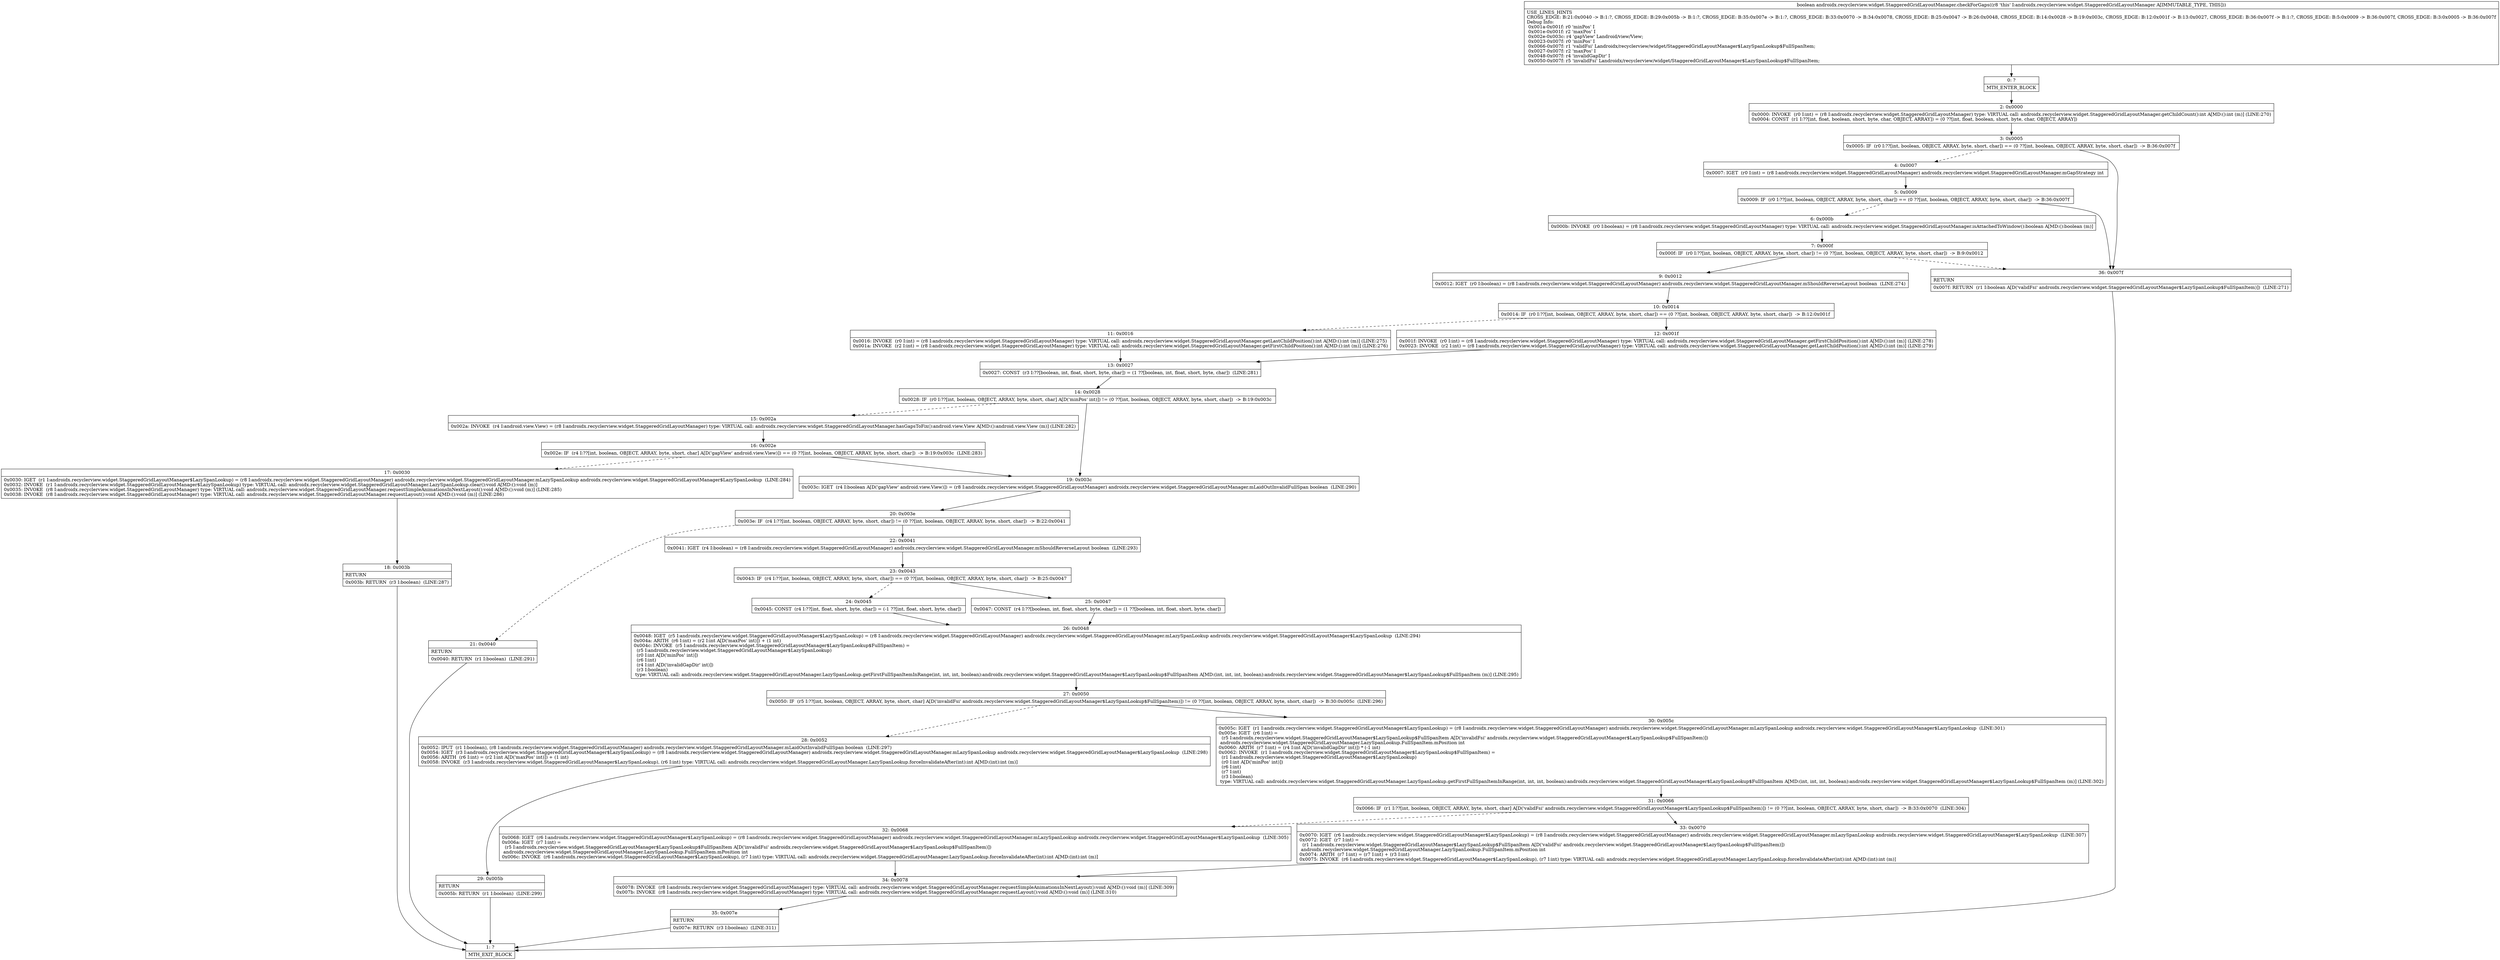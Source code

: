 digraph "CFG forandroidx.recyclerview.widget.StaggeredGridLayoutManager.checkForGaps()Z" {
Node_0 [shape=record,label="{0\:\ ?|MTH_ENTER_BLOCK\l}"];
Node_2 [shape=record,label="{2\:\ 0x0000|0x0000: INVOKE  (r0 I:int) = (r8 I:androidx.recyclerview.widget.StaggeredGridLayoutManager) type: VIRTUAL call: androidx.recyclerview.widget.StaggeredGridLayoutManager.getChildCount():int A[MD:():int (m)] (LINE:270)\l0x0004: CONST  (r1 I:??[int, float, boolean, short, byte, char, OBJECT, ARRAY]) = (0 ??[int, float, boolean, short, byte, char, OBJECT, ARRAY]) \l}"];
Node_3 [shape=record,label="{3\:\ 0x0005|0x0005: IF  (r0 I:??[int, boolean, OBJECT, ARRAY, byte, short, char]) == (0 ??[int, boolean, OBJECT, ARRAY, byte, short, char])  \-\> B:36:0x007f \l}"];
Node_4 [shape=record,label="{4\:\ 0x0007|0x0007: IGET  (r0 I:int) = (r8 I:androidx.recyclerview.widget.StaggeredGridLayoutManager) androidx.recyclerview.widget.StaggeredGridLayoutManager.mGapStrategy int \l}"];
Node_5 [shape=record,label="{5\:\ 0x0009|0x0009: IF  (r0 I:??[int, boolean, OBJECT, ARRAY, byte, short, char]) == (0 ??[int, boolean, OBJECT, ARRAY, byte, short, char])  \-\> B:36:0x007f \l}"];
Node_6 [shape=record,label="{6\:\ 0x000b|0x000b: INVOKE  (r0 I:boolean) = (r8 I:androidx.recyclerview.widget.StaggeredGridLayoutManager) type: VIRTUAL call: androidx.recyclerview.widget.StaggeredGridLayoutManager.isAttachedToWindow():boolean A[MD:():boolean (m)]\l}"];
Node_7 [shape=record,label="{7\:\ 0x000f|0x000f: IF  (r0 I:??[int, boolean, OBJECT, ARRAY, byte, short, char]) != (0 ??[int, boolean, OBJECT, ARRAY, byte, short, char])  \-\> B:9:0x0012 \l}"];
Node_9 [shape=record,label="{9\:\ 0x0012|0x0012: IGET  (r0 I:boolean) = (r8 I:androidx.recyclerview.widget.StaggeredGridLayoutManager) androidx.recyclerview.widget.StaggeredGridLayoutManager.mShouldReverseLayout boolean  (LINE:274)\l}"];
Node_10 [shape=record,label="{10\:\ 0x0014|0x0014: IF  (r0 I:??[int, boolean, OBJECT, ARRAY, byte, short, char]) == (0 ??[int, boolean, OBJECT, ARRAY, byte, short, char])  \-\> B:12:0x001f \l}"];
Node_11 [shape=record,label="{11\:\ 0x0016|0x0016: INVOKE  (r0 I:int) = (r8 I:androidx.recyclerview.widget.StaggeredGridLayoutManager) type: VIRTUAL call: androidx.recyclerview.widget.StaggeredGridLayoutManager.getLastChildPosition():int A[MD:():int (m)] (LINE:275)\l0x001a: INVOKE  (r2 I:int) = (r8 I:androidx.recyclerview.widget.StaggeredGridLayoutManager) type: VIRTUAL call: androidx.recyclerview.widget.StaggeredGridLayoutManager.getFirstChildPosition():int A[MD:():int (m)] (LINE:276)\l}"];
Node_13 [shape=record,label="{13\:\ 0x0027|0x0027: CONST  (r3 I:??[boolean, int, float, short, byte, char]) = (1 ??[boolean, int, float, short, byte, char])  (LINE:281)\l}"];
Node_14 [shape=record,label="{14\:\ 0x0028|0x0028: IF  (r0 I:??[int, boolean, OBJECT, ARRAY, byte, short, char] A[D('minPos' int)]) != (0 ??[int, boolean, OBJECT, ARRAY, byte, short, char])  \-\> B:19:0x003c \l}"];
Node_15 [shape=record,label="{15\:\ 0x002a|0x002a: INVOKE  (r4 I:android.view.View) = (r8 I:androidx.recyclerview.widget.StaggeredGridLayoutManager) type: VIRTUAL call: androidx.recyclerview.widget.StaggeredGridLayoutManager.hasGapsToFix():android.view.View A[MD:():android.view.View (m)] (LINE:282)\l}"];
Node_16 [shape=record,label="{16\:\ 0x002e|0x002e: IF  (r4 I:??[int, boolean, OBJECT, ARRAY, byte, short, char] A[D('gapView' android.view.View)]) == (0 ??[int, boolean, OBJECT, ARRAY, byte, short, char])  \-\> B:19:0x003c  (LINE:283)\l}"];
Node_17 [shape=record,label="{17\:\ 0x0030|0x0030: IGET  (r1 I:androidx.recyclerview.widget.StaggeredGridLayoutManager$LazySpanLookup) = (r8 I:androidx.recyclerview.widget.StaggeredGridLayoutManager) androidx.recyclerview.widget.StaggeredGridLayoutManager.mLazySpanLookup androidx.recyclerview.widget.StaggeredGridLayoutManager$LazySpanLookup  (LINE:284)\l0x0032: INVOKE  (r1 I:androidx.recyclerview.widget.StaggeredGridLayoutManager$LazySpanLookup) type: VIRTUAL call: androidx.recyclerview.widget.StaggeredGridLayoutManager.LazySpanLookup.clear():void A[MD:():void (m)]\l0x0035: INVOKE  (r8 I:androidx.recyclerview.widget.StaggeredGridLayoutManager) type: VIRTUAL call: androidx.recyclerview.widget.StaggeredGridLayoutManager.requestSimpleAnimationsInNextLayout():void A[MD:():void (m)] (LINE:285)\l0x0038: INVOKE  (r8 I:androidx.recyclerview.widget.StaggeredGridLayoutManager) type: VIRTUAL call: androidx.recyclerview.widget.StaggeredGridLayoutManager.requestLayout():void A[MD:():void (m)] (LINE:286)\l}"];
Node_18 [shape=record,label="{18\:\ 0x003b|RETURN\l|0x003b: RETURN  (r3 I:boolean)  (LINE:287)\l}"];
Node_1 [shape=record,label="{1\:\ ?|MTH_EXIT_BLOCK\l}"];
Node_19 [shape=record,label="{19\:\ 0x003c|0x003c: IGET  (r4 I:boolean A[D('gapView' android.view.View)]) = (r8 I:androidx.recyclerview.widget.StaggeredGridLayoutManager) androidx.recyclerview.widget.StaggeredGridLayoutManager.mLaidOutInvalidFullSpan boolean  (LINE:290)\l}"];
Node_20 [shape=record,label="{20\:\ 0x003e|0x003e: IF  (r4 I:??[int, boolean, OBJECT, ARRAY, byte, short, char]) != (0 ??[int, boolean, OBJECT, ARRAY, byte, short, char])  \-\> B:22:0x0041 \l}"];
Node_21 [shape=record,label="{21\:\ 0x0040|RETURN\l|0x0040: RETURN  (r1 I:boolean)  (LINE:291)\l}"];
Node_22 [shape=record,label="{22\:\ 0x0041|0x0041: IGET  (r4 I:boolean) = (r8 I:androidx.recyclerview.widget.StaggeredGridLayoutManager) androidx.recyclerview.widget.StaggeredGridLayoutManager.mShouldReverseLayout boolean  (LINE:293)\l}"];
Node_23 [shape=record,label="{23\:\ 0x0043|0x0043: IF  (r4 I:??[int, boolean, OBJECT, ARRAY, byte, short, char]) == (0 ??[int, boolean, OBJECT, ARRAY, byte, short, char])  \-\> B:25:0x0047 \l}"];
Node_24 [shape=record,label="{24\:\ 0x0045|0x0045: CONST  (r4 I:??[int, float, short, byte, char]) = (\-1 ??[int, float, short, byte, char]) \l}"];
Node_26 [shape=record,label="{26\:\ 0x0048|0x0048: IGET  (r5 I:androidx.recyclerview.widget.StaggeredGridLayoutManager$LazySpanLookup) = (r8 I:androidx.recyclerview.widget.StaggeredGridLayoutManager) androidx.recyclerview.widget.StaggeredGridLayoutManager.mLazySpanLookup androidx.recyclerview.widget.StaggeredGridLayoutManager$LazySpanLookup  (LINE:294)\l0x004a: ARITH  (r6 I:int) = (r2 I:int A[D('maxPos' int)]) + (1 int) \l0x004c: INVOKE  (r5 I:androidx.recyclerview.widget.StaggeredGridLayoutManager$LazySpanLookup$FullSpanItem) = \l  (r5 I:androidx.recyclerview.widget.StaggeredGridLayoutManager$LazySpanLookup)\l  (r0 I:int A[D('minPos' int)])\l  (r6 I:int)\l  (r4 I:int A[D('invalidGapDir' int)])\l  (r3 I:boolean)\l type: VIRTUAL call: androidx.recyclerview.widget.StaggeredGridLayoutManager.LazySpanLookup.getFirstFullSpanItemInRange(int, int, int, boolean):androidx.recyclerview.widget.StaggeredGridLayoutManager$LazySpanLookup$FullSpanItem A[MD:(int, int, int, boolean):androidx.recyclerview.widget.StaggeredGridLayoutManager$LazySpanLookup$FullSpanItem (m)] (LINE:295)\l}"];
Node_27 [shape=record,label="{27\:\ 0x0050|0x0050: IF  (r5 I:??[int, boolean, OBJECT, ARRAY, byte, short, char] A[D('invalidFsi' androidx.recyclerview.widget.StaggeredGridLayoutManager$LazySpanLookup$FullSpanItem)]) != (0 ??[int, boolean, OBJECT, ARRAY, byte, short, char])  \-\> B:30:0x005c  (LINE:296)\l}"];
Node_28 [shape=record,label="{28\:\ 0x0052|0x0052: IPUT  (r1 I:boolean), (r8 I:androidx.recyclerview.widget.StaggeredGridLayoutManager) androidx.recyclerview.widget.StaggeredGridLayoutManager.mLaidOutInvalidFullSpan boolean  (LINE:297)\l0x0054: IGET  (r3 I:androidx.recyclerview.widget.StaggeredGridLayoutManager$LazySpanLookup) = (r8 I:androidx.recyclerview.widget.StaggeredGridLayoutManager) androidx.recyclerview.widget.StaggeredGridLayoutManager.mLazySpanLookup androidx.recyclerview.widget.StaggeredGridLayoutManager$LazySpanLookup  (LINE:298)\l0x0056: ARITH  (r6 I:int) = (r2 I:int A[D('maxPos' int)]) + (1 int) \l0x0058: INVOKE  (r3 I:androidx.recyclerview.widget.StaggeredGridLayoutManager$LazySpanLookup), (r6 I:int) type: VIRTUAL call: androidx.recyclerview.widget.StaggeredGridLayoutManager.LazySpanLookup.forceInvalidateAfter(int):int A[MD:(int):int (m)]\l}"];
Node_29 [shape=record,label="{29\:\ 0x005b|RETURN\l|0x005b: RETURN  (r1 I:boolean)  (LINE:299)\l}"];
Node_30 [shape=record,label="{30\:\ 0x005c|0x005c: IGET  (r1 I:androidx.recyclerview.widget.StaggeredGridLayoutManager$LazySpanLookup) = (r8 I:androidx.recyclerview.widget.StaggeredGridLayoutManager) androidx.recyclerview.widget.StaggeredGridLayoutManager.mLazySpanLookup androidx.recyclerview.widget.StaggeredGridLayoutManager$LazySpanLookup  (LINE:301)\l0x005e: IGET  (r6 I:int) = \l  (r5 I:androidx.recyclerview.widget.StaggeredGridLayoutManager$LazySpanLookup$FullSpanItem A[D('invalidFsi' androidx.recyclerview.widget.StaggeredGridLayoutManager$LazySpanLookup$FullSpanItem)])\l androidx.recyclerview.widget.StaggeredGridLayoutManager.LazySpanLookup.FullSpanItem.mPosition int \l0x0060: ARITH  (r7 I:int) = (r4 I:int A[D('invalidGapDir' int)]) * (\-1 int) \l0x0062: INVOKE  (r1 I:androidx.recyclerview.widget.StaggeredGridLayoutManager$LazySpanLookup$FullSpanItem) = \l  (r1 I:androidx.recyclerview.widget.StaggeredGridLayoutManager$LazySpanLookup)\l  (r0 I:int A[D('minPos' int)])\l  (r6 I:int)\l  (r7 I:int)\l  (r3 I:boolean)\l type: VIRTUAL call: androidx.recyclerview.widget.StaggeredGridLayoutManager.LazySpanLookup.getFirstFullSpanItemInRange(int, int, int, boolean):androidx.recyclerview.widget.StaggeredGridLayoutManager$LazySpanLookup$FullSpanItem A[MD:(int, int, int, boolean):androidx.recyclerview.widget.StaggeredGridLayoutManager$LazySpanLookup$FullSpanItem (m)] (LINE:302)\l}"];
Node_31 [shape=record,label="{31\:\ 0x0066|0x0066: IF  (r1 I:??[int, boolean, OBJECT, ARRAY, byte, short, char] A[D('validFsi' androidx.recyclerview.widget.StaggeredGridLayoutManager$LazySpanLookup$FullSpanItem)]) != (0 ??[int, boolean, OBJECT, ARRAY, byte, short, char])  \-\> B:33:0x0070  (LINE:304)\l}"];
Node_32 [shape=record,label="{32\:\ 0x0068|0x0068: IGET  (r6 I:androidx.recyclerview.widget.StaggeredGridLayoutManager$LazySpanLookup) = (r8 I:androidx.recyclerview.widget.StaggeredGridLayoutManager) androidx.recyclerview.widget.StaggeredGridLayoutManager.mLazySpanLookup androidx.recyclerview.widget.StaggeredGridLayoutManager$LazySpanLookup  (LINE:305)\l0x006a: IGET  (r7 I:int) = \l  (r5 I:androidx.recyclerview.widget.StaggeredGridLayoutManager$LazySpanLookup$FullSpanItem A[D('invalidFsi' androidx.recyclerview.widget.StaggeredGridLayoutManager$LazySpanLookup$FullSpanItem)])\l androidx.recyclerview.widget.StaggeredGridLayoutManager.LazySpanLookup.FullSpanItem.mPosition int \l0x006c: INVOKE  (r6 I:androidx.recyclerview.widget.StaggeredGridLayoutManager$LazySpanLookup), (r7 I:int) type: VIRTUAL call: androidx.recyclerview.widget.StaggeredGridLayoutManager.LazySpanLookup.forceInvalidateAfter(int):int A[MD:(int):int (m)]\l}"];
Node_34 [shape=record,label="{34\:\ 0x0078|0x0078: INVOKE  (r8 I:androidx.recyclerview.widget.StaggeredGridLayoutManager) type: VIRTUAL call: androidx.recyclerview.widget.StaggeredGridLayoutManager.requestSimpleAnimationsInNextLayout():void A[MD:():void (m)] (LINE:309)\l0x007b: INVOKE  (r8 I:androidx.recyclerview.widget.StaggeredGridLayoutManager) type: VIRTUAL call: androidx.recyclerview.widget.StaggeredGridLayoutManager.requestLayout():void A[MD:():void (m)] (LINE:310)\l}"];
Node_35 [shape=record,label="{35\:\ 0x007e|RETURN\l|0x007e: RETURN  (r3 I:boolean)  (LINE:311)\l}"];
Node_33 [shape=record,label="{33\:\ 0x0070|0x0070: IGET  (r6 I:androidx.recyclerview.widget.StaggeredGridLayoutManager$LazySpanLookup) = (r8 I:androidx.recyclerview.widget.StaggeredGridLayoutManager) androidx.recyclerview.widget.StaggeredGridLayoutManager.mLazySpanLookup androidx.recyclerview.widget.StaggeredGridLayoutManager$LazySpanLookup  (LINE:307)\l0x0072: IGET  (r7 I:int) = \l  (r1 I:androidx.recyclerview.widget.StaggeredGridLayoutManager$LazySpanLookup$FullSpanItem A[D('validFsi' androidx.recyclerview.widget.StaggeredGridLayoutManager$LazySpanLookup$FullSpanItem)])\l androidx.recyclerview.widget.StaggeredGridLayoutManager.LazySpanLookup.FullSpanItem.mPosition int \l0x0074: ARITH  (r7 I:int) = (r7 I:int) + (r3 I:int) \l0x0075: INVOKE  (r6 I:androidx.recyclerview.widget.StaggeredGridLayoutManager$LazySpanLookup), (r7 I:int) type: VIRTUAL call: androidx.recyclerview.widget.StaggeredGridLayoutManager.LazySpanLookup.forceInvalidateAfter(int):int A[MD:(int):int (m)]\l}"];
Node_25 [shape=record,label="{25\:\ 0x0047|0x0047: CONST  (r4 I:??[boolean, int, float, short, byte, char]) = (1 ??[boolean, int, float, short, byte, char]) \l}"];
Node_12 [shape=record,label="{12\:\ 0x001f|0x001f: INVOKE  (r0 I:int) = (r8 I:androidx.recyclerview.widget.StaggeredGridLayoutManager) type: VIRTUAL call: androidx.recyclerview.widget.StaggeredGridLayoutManager.getFirstChildPosition():int A[MD:():int (m)] (LINE:278)\l0x0023: INVOKE  (r2 I:int) = (r8 I:androidx.recyclerview.widget.StaggeredGridLayoutManager) type: VIRTUAL call: androidx.recyclerview.widget.StaggeredGridLayoutManager.getLastChildPosition():int A[MD:():int (m)] (LINE:279)\l}"];
Node_36 [shape=record,label="{36\:\ 0x007f|RETURN\l|0x007f: RETURN  (r1 I:boolean A[D('validFsi' androidx.recyclerview.widget.StaggeredGridLayoutManager$LazySpanLookup$FullSpanItem)])  (LINE:271)\l}"];
MethodNode[shape=record,label="{boolean androidx.recyclerview.widget.StaggeredGridLayoutManager.checkForGaps((r8 'this' I:androidx.recyclerview.widget.StaggeredGridLayoutManager A[IMMUTABLE_TYPE, THIS]))  | USE_LINES_HINTS\lCROSS_EDGE: B:21:0x0040 \-\> B:1:?, CROSS_EDGE: B:29:0x005b \-\> B:1:?, CROSS_EDGE: B:35:0x007e \-\> B:1:?, CROSS_EDGE: B:33:0x0070 \-\> B:34:0x0078, CROSS_EDGE: B:25:0x0047 \-\> B:26:0x0048, CROSS_EDGE: B:14:0x0028 \-\> B:19:0x003c, CROSS_EDGE: B:12:0x001f \-\> B:13:0x0027, CROSS_EDGE: B:36:0x007f \-\> B:1:?, CROSS_EDGE: B:5:0x0009 \-\> B:36:0x007f, CROSS_EDGE: B:3:0x0005 \-\> B:36:0x007f\lDebug Info:\l  0x001a\-0x001f: r0 'minPos' I\l  0x001e\-0x001f: r2 'maxPos' I\l  0x002e\-0x003c: r4 'gapView' Landroid\/view\/View;\l  0x0023\-0x007f: r0 'minPos' I\l  0x0066\-0x007f: r1 'validFsi' Landroidx\/recyclerview\/widget\/StaggeredGridLayoutManager$LazySpanLookup$FullSpanItem;\l  0x0027\-0x007f: r2 'maxPos' I\l  0x0048\-0x007f: r4 'invalidGapDir' I\l  0x0050\-0x007f: r5 'invalidFsi' Landroidx\/recyclerview\/widget\/StaggeredGridLayoutManager$LazySpanLookup$FullSpanItem;\l}"];
MethodNode -> Node_0;Node_0 -> Node_2;
Node_2 -> Node_3;
Node_3 -> Node_4[style=dashed];
Node_3 -> Node_36;
Node_4 -> Node_5;
Node_5 -> Node_6[style=dashed];
Node_5 -> Node_36;
Node_6 -> Node_7;
Node_7 -> Node_9;
Node_7 -> Node_36[style=dashed];
Node_9 -> Node_10;
Node_10 -> Node_11[style=dashed];
Node_10 -> Node_12;
Node_11 -> Node_13;
Node_13 -> Node_14;
Node_14 -> Node_15[style=dashed];
Node_14 -> Node_19;
Node_15 -> Node_16;
Node_16 -> Node_17[style=dashed];
Node_16 -> Node_19;
Node_17 -> Node_18;
Node_18 -> Node_1;
Node_19 -> Node_20;
Node_20 -> Node_21[style=dashed];
Node_20 -> Node_22;
Node_21 -> Node_1;
Node_22 -> Node_23;
Node_23 -> Node_24[style=dashed];
Node_23 -> Node_25;
Node_24 -> Node_26;
Node_26 -> Node_27;
Node_27 -> Node_28[style=dashed];
Node_27 -> Node_30;
Node_28 -> Node_29;
Node_29 -> Node_1;
Node_30 -> Node_31;
Node_31 -> Node_32[style=dashed];
Node_31 -> Node_33;
Node_32 -> Node_34;
Node_34 -> Node_35;
Node_35 -> Node_1;
Node_33 -> Node_34;
Node_25 -> Node_26;
Node_12 -> Node_13;
Node_36 -> Node_1;
}

